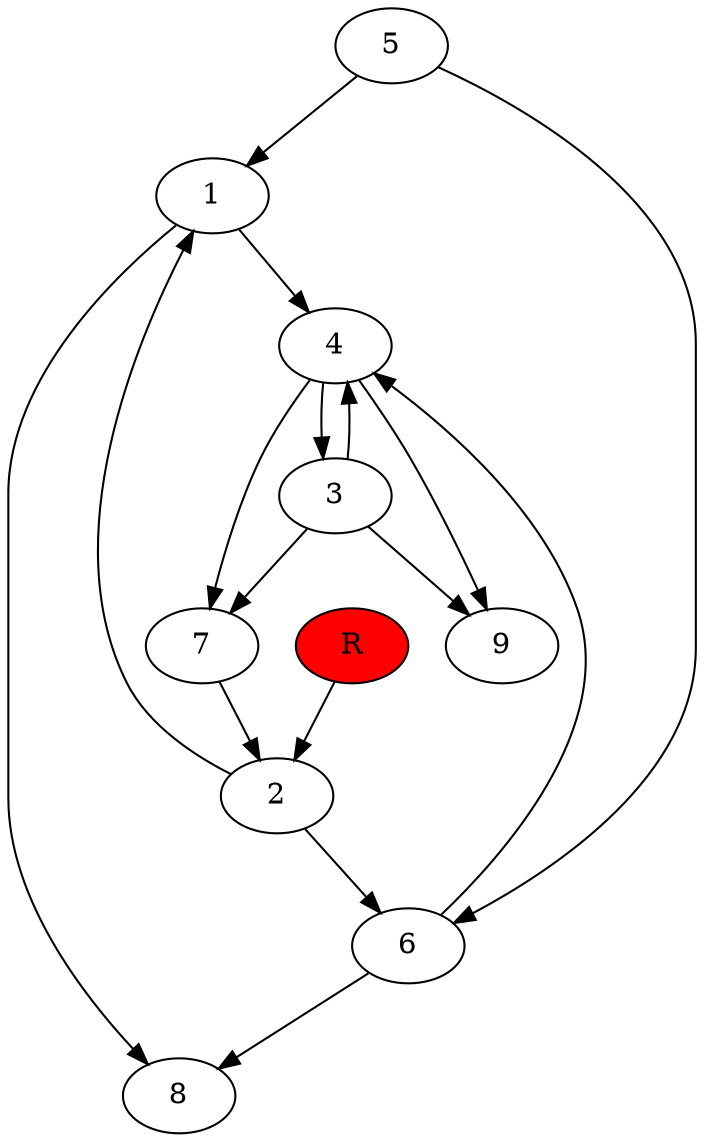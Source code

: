 digraph prb38564 {
	1
	2
	3
	4
	5
	6
	7
	8
	R [fillcolor="#ff0000" style=filled]
	1 -> 4
	1 -> 8
	2 -> 1
	2 -> 6
	3 -> 4
	3 -> 7
	3 -> 9
	4 -> 3
	4 -> 7
	4 -> 9
	5 -> 1
	5 -> 6
	6 -> 4
	6 -> 8
	7 -> 2
	R -> 2
}
